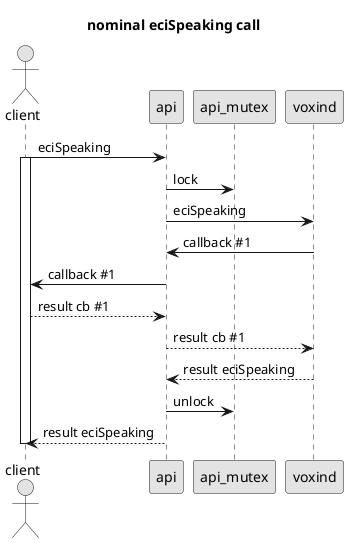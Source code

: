 @startuml
title nominal eciSpeaking call
skinparam monochrome true
actor client 
 client -> api : eciSpeaking
 activate client
 api -> api_mutex : lock
 api -> voxind : eciSpeaking
 voxind -> api : callback #1
 api -> client : callback #1
 client --> api : result cb #1
 api --> voxind : result cb #1
 voxind --> api : result eciSpeaking
 api -> api_mutex : unlock
 api --> client : result eciSpeaking
 deactivate client
@enduml

